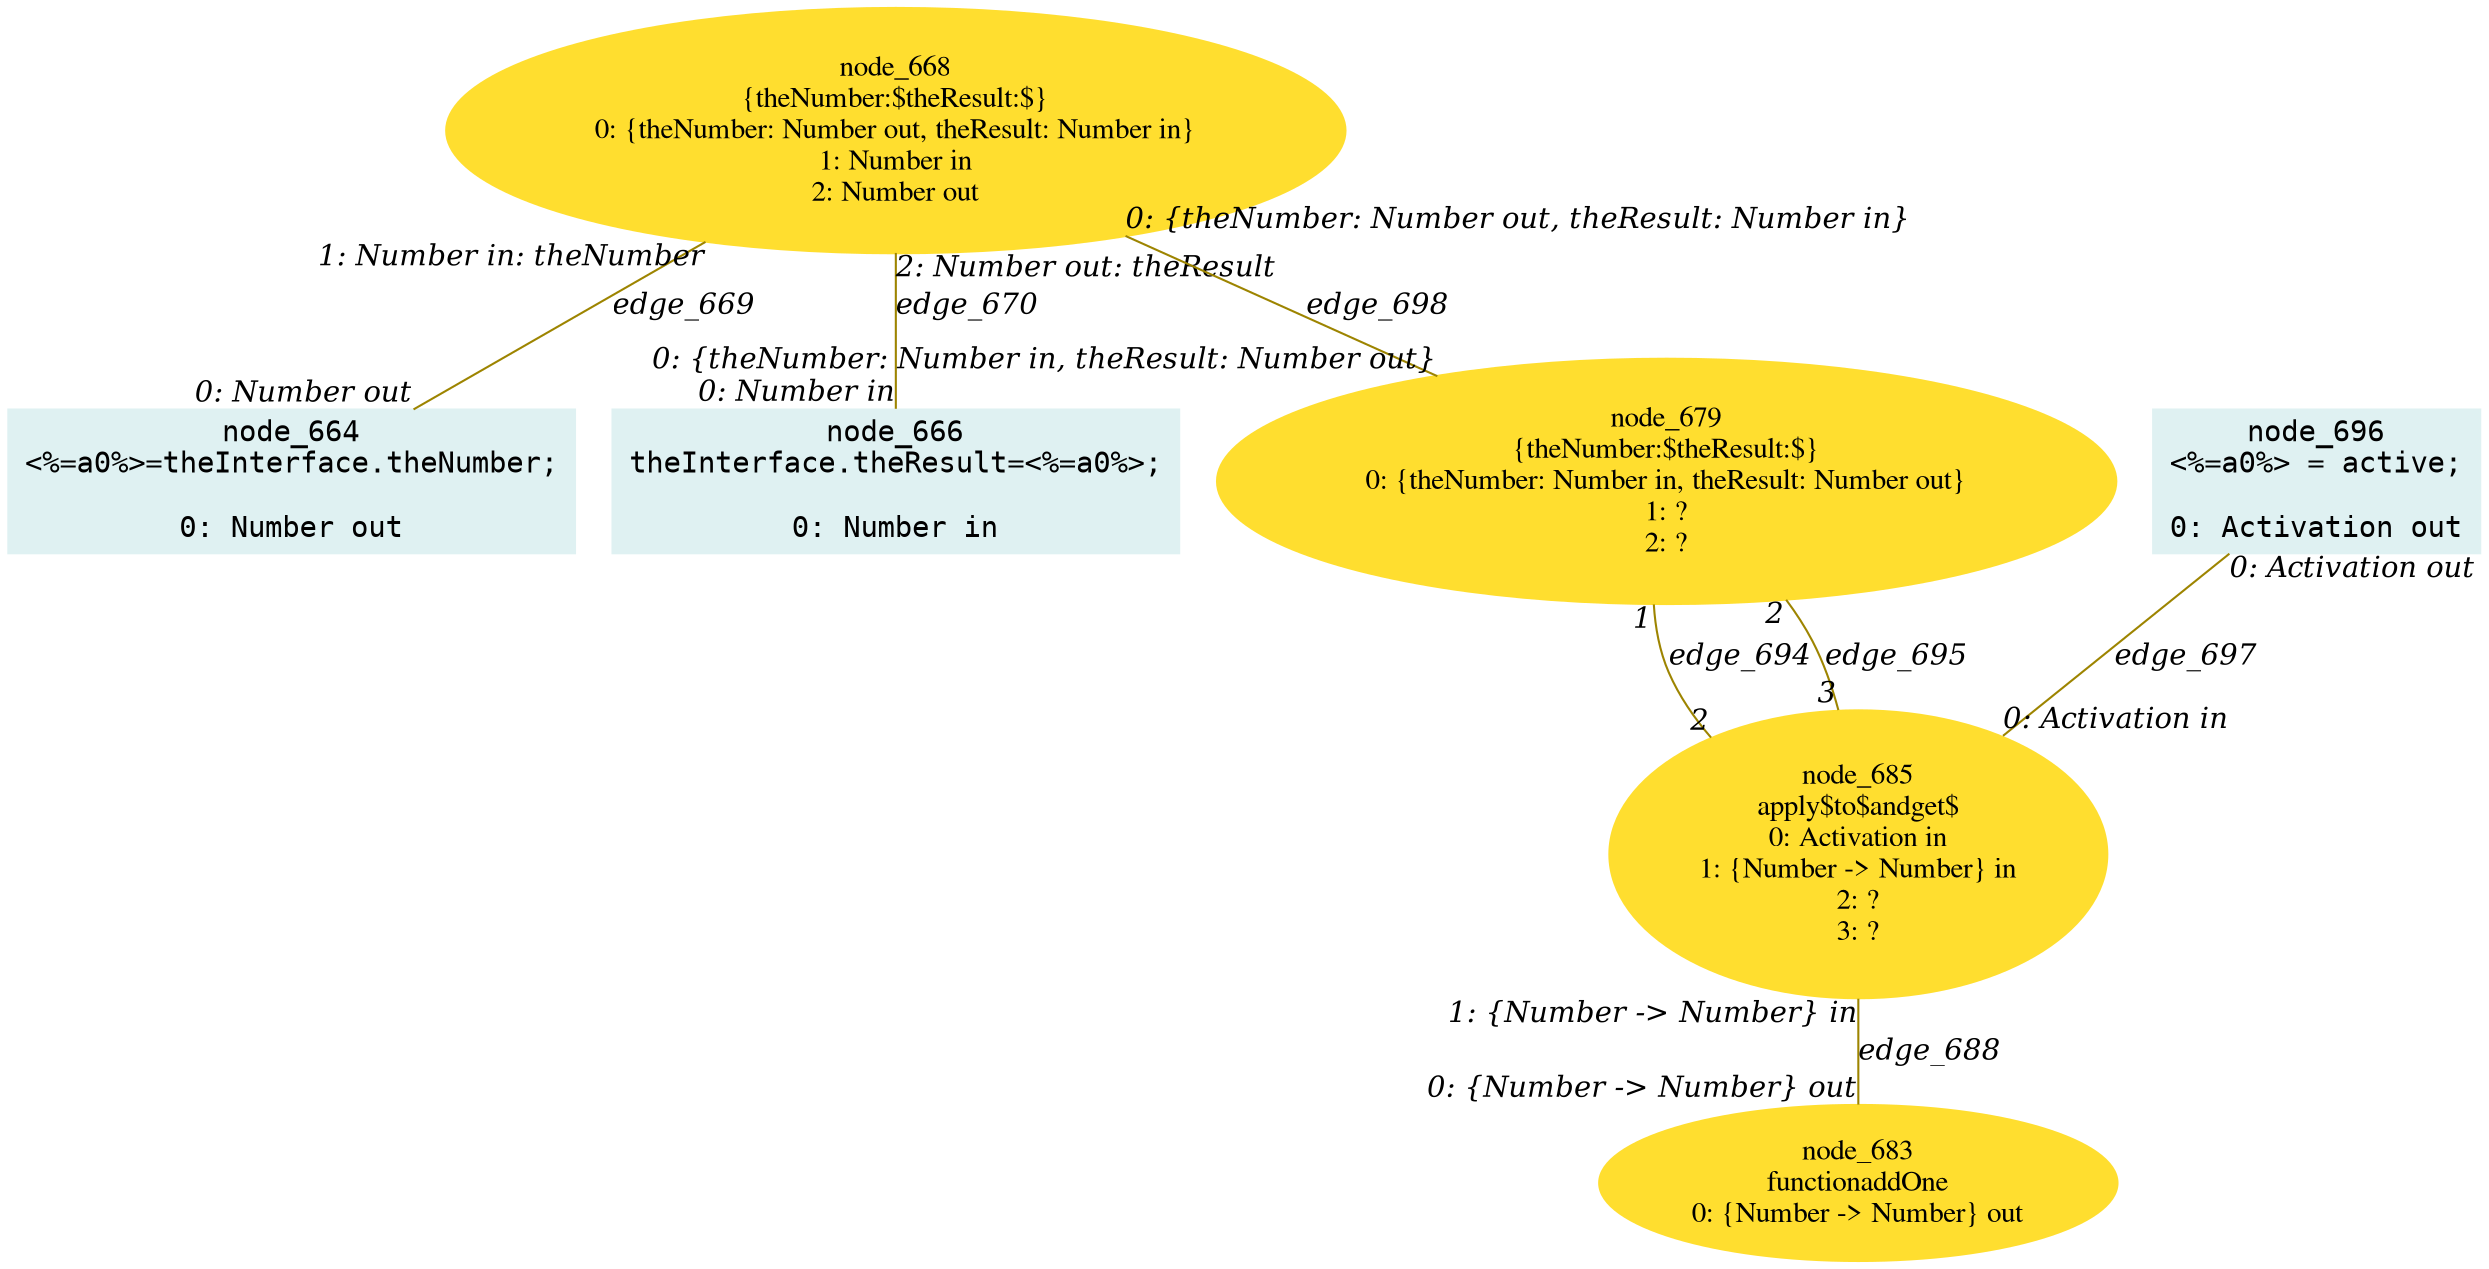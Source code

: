 digraph g{node_664 [shape="box", style="filled", color="#dff1f2", fontname="Courier", label="node_664
<%=a0%>=theInterface.theNumber;

0: Number out" ]
node_666 [shape="box", style="filled", color="#dff1f2", fontname="Courier", label="node_666
theInterface.theResult=<%=a0%>;

0: Number in" ]
node_668 [shape="ellipse", style="filled", color="#ffde2f", fontname="Times", label="node_668
{theNumber:$theResult:$}
0: {theNumber: Number out, theResult: Number in}
1: Number in
2: Number out" ]
node_679 [shape="ellipse", style="filled", color="#ffde2f", fontname="Times", label="node_679
{theNumber:$theResult:$}
0: {theNumber: Number in, theResult: Number out}
1: ?
2: ?" ]
node_683 [shape="ellipse", style="filled", color="#ffde2f", fontname="Times", label="node_683
functionaddOne
0: {Number -> Number} out" ]
node_685 [shape="ellipse", style="filled", color="#ffde2f", fontname="Times", label="node_685
apply$to$andget$
0: Activation in
1: {Number -> Number} in
2: ?
3: ?" ]
node_696 [shape="box", style="filled", color="#dff1f2", fontname="Courier", label="node_696
<%=a0%> = active;

0: Activation out" ]
node_668 -> node_664 [dir=none, arrowHead=none, fontname="Times-Italic", arrowsize=1, color="#9d8400", label="edge_669",  headlabel="0: Number out", taillabel="1: Number in: theNumber" ]
node_668 -> node_666 [dir=none, arrowHead=none, fontname="Times-Italic", arrowsize=1, color="#9d8400", label="edge_670",  headlabel="0: Number in", taillabel="2: Number out: theResult" ]
node_685 -> node_683 [dir=none, arrowHead=none, fontname="Times-Italic", arrowsize=1, color="#9d8400", label="edge_688",  headlabel="0: {Number -> Number} out", taillabel="1: {Number -> Number} in" ]
node_679 -> node_685 [dir=none, arrowHead=none, fontname="Times-Italic", arrowsize=1, color="#9d8400", label="edge_694",  headlabel="2", taillabel="1" ]
node_679 -> node_685 [dir=none, arrowHead=none, fontname="Times-Italic", arrowsize=1, color="#9d8400", label="edge_695",  headlabel="3", taillabel="2" ]
node_696 -> node_685 [dir=none, arrowHead=none, fontname="Times-Italic", arrowsize=1, color="#9d8400", label="edge_697",  headlabel="0: Activation in", taillabel="0: Activation out" ]
node_668 -> node_679 [dir=none, arrowHead=none, fontname="Times-Italic", arrowsize=1, color="#9d8400", label="edge_698",  headlabel="0: {theNumber: Number in, theResult: Number out}", taillabel="0: {theNumber: Number out, theResult: Number in}" ]
}